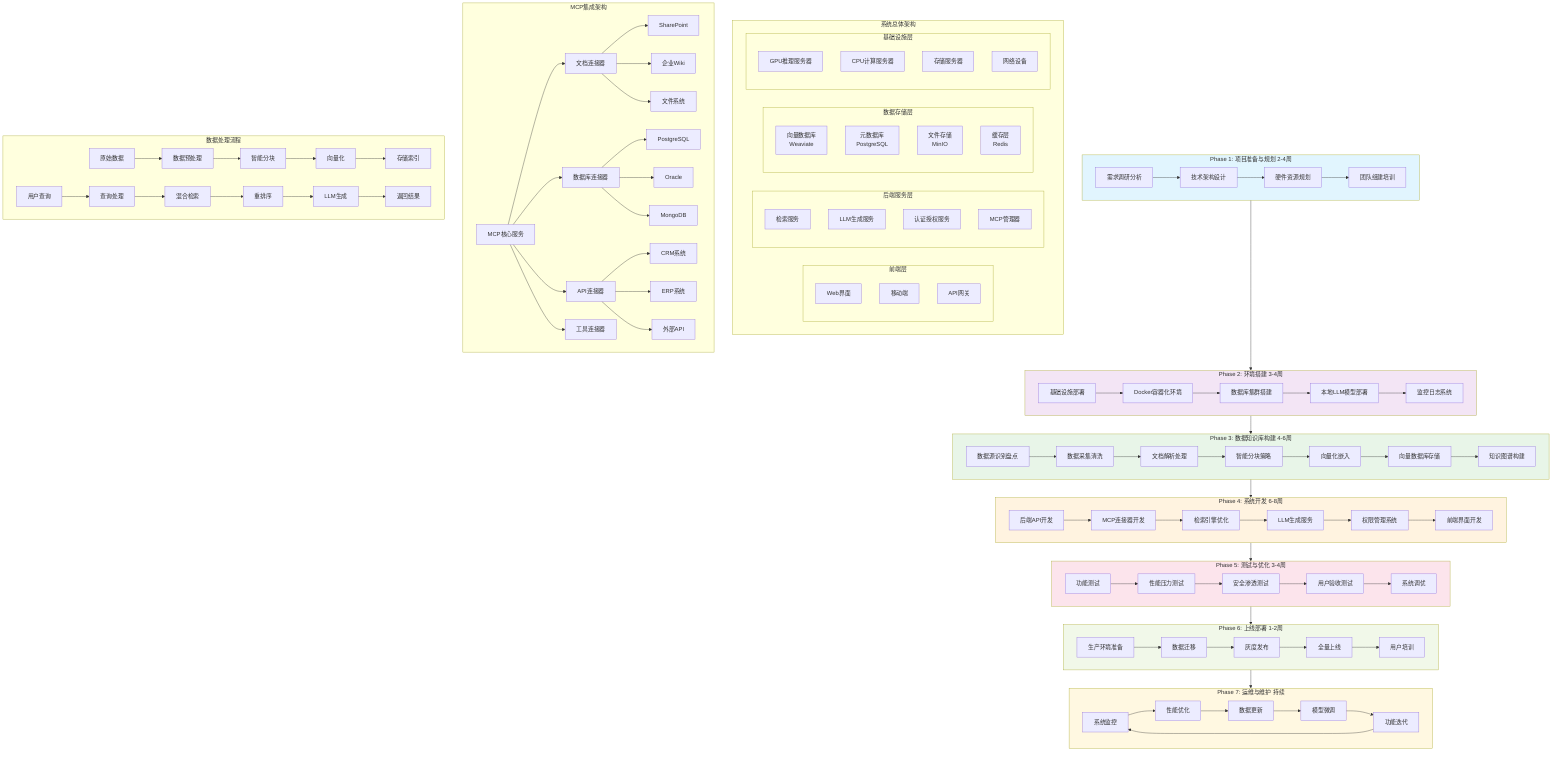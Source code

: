 graph TB
    %% Phase 1: 项目准备
    subgraph Phase1[Phase 1: 项目准备与规划 2-4周]
        A1[需求调研分析] --> A2[技术架构设计]
        A2 --> A3[硬件资源规划]
        A3 --> A4[团队组建培训]
    end
    
    %% Phase 2: 环境搭建
    subgraph Phase2[Phase 2: 环境搭建 3-4周]
        B1[基础设施部署] --> B2[Docker容器化环境]
        B2 --> B3[数据库集群搭建]
        B3 --> B4[本地LLM模型部署]
        B4 --> B5[监控日志系统]
    end
    
    %% Phase 3: 数据知识库构建
    subgraph Phase3[Phase 3: 数据知识库构建 4-6周]
        C1[数据源识别盘点] --> C2[数据采集清洗]
        C2 --> C3[文档解析处理]
        C3 --> C4[智能分块策略]
        C4 --> C5[向量化嵌入]
        C5 --> C6[向量数据库存储]
        C6 --> C7[知识图谱构建]
    end
    
    %% Phase 4: 系统开发
    subgraph Phase4[Phase 4: 系统开发 6-8周]
        D1[后端API开发] --> D2[MCP连接器开发]
        D2 --> D3[检索引擎优化]
        D3 --> D4[LLM生成服务]
        D4 --> D5[权限管理系统]
        D5 --> D6[前端界面开发]
    end
    
    %% Phase 5: 测试优化
    subgraph Phase5[Phase 5: 测试与优化 3-4周]
        E1[功能测试] --> E2[性能压力测试]
        E2 --> E3[安全渗透测试]
        E3 --> E4[用户验收测试]
        E4 --> E5[系统调优]
    end
    
    %% Phase 6: 上线部署
    subgraph Phase6[Phase 6: 上线部署 1-2周]
        F1[生产环境准备] --> F2[数据迁移]
        F2 --> F3[灰度发布]
        F3 --> F4[全量上线]
        F4 --> F5[用户培训]
    end
    
    %% Phase 7: 运维监控
    subgraph Phase7[Phase 7: 运维与维护 持续]
        G1[系统监控] --> G2[性能优化]
        G2 --> G3[数据更新]
        G3 --> G4[模型微调]
        G4 --> G5[功能迭代]
        G5 --> G1
    end
    
    %% 流程连接
    Phase1 --> Phase2
    Phase2 --> Phase3
    Phase3 --> Phase4
    Phase4 --> Phase5
    Phase5 --> Phase6
    Phase6 --> Phase7
    
    %% 系统架构层次
    subgraph Architecture[系统总体架构]
        subgraph Frontend[前端层]
            UI[Web界面]
            Mobile[移动端]
            API_Gateway[API网关]
        end
        
        subgraph Backend[后端服务层]
            Search_Service[检索服务]
            LLM_Service[LLM生成服务]
            Auth_Service[认证授权服务]
            MCP_Manager[MCP管理器]
        end
        
        subgraph Data[数据存储层]
            Vector_DB[向量数据库<br/>Weaviate]
            Meta_DB[元数据库<br/>PostgreSQL]
            File_Storage[文件存储<br/>MinIO]
            Cache[缓存层<br/>Redis]
        end
        
        subgraph Infrastructure[基础设施层]
            GPU_Server[GPU推理服务器]
            CPU_Server[CPU计算服务器]
            Storage_Server[存储服务器]
            Network[网络设备]
        end
    end
    
    %% MCP集成详图
    subgraph MCP_Detail[MCP集成架构]
        MCP_Core[MCP核心服务] --> Doc_Connector[文档连接器]
        MCP_Core --> DB_Connector[数据库连接器]
        MCP_Core --> API_Connector[API连接器]
        MCP_Core --> Tool_Connector[工具连接器]
        
        Doc_Connector --> SharePoint[SharePoint]
        Doc_Connector --> Wiki[企业Wiki]
        Doc_Connector --> FileSystem[文件系统]
        
        DB_Connector --> PostgreSQL[PostgreSQL]
        DB_Connector --> Oracle[Oracle]
        DB_Connector --> MongoDB[MongoDB]
        
        API_Connector --> CRM[CRM系统]
        API_Connector --> ERP[ERP系统]
        API_Connector --> External_API[外部API]
    end
    
    %% 数据流向
    subgraph DataFlow[数据处理流程]
        Raw_Data[原始数据] --> Processing[数据预处理]
        Processing --> Chunking[智能分块]
        Chunking --> Embedding[向量化]
        Embedding --> Storage[存储索引]
        
        User_Query[用户查询] --> Query_Processing[查询处理]
        Query_Processing --> Retrieval[混合检索]
        Retrieval --> Reranking[重排序]
        Reranking --> Generation[LLM生成]
        Generation --> Response[返回结果]
    end
    
    style Phase1 fill:#e1f5fe
    style Phase2 fill:#f3e5f5
    style Phase3 fill:#e8f5e8
    style Phase4 fill:#fff3e0
    style Phase5 fill:#fce4ec
    style Phase6 fill:#f1f8e9
    style Phase7 fill:#fff8e1